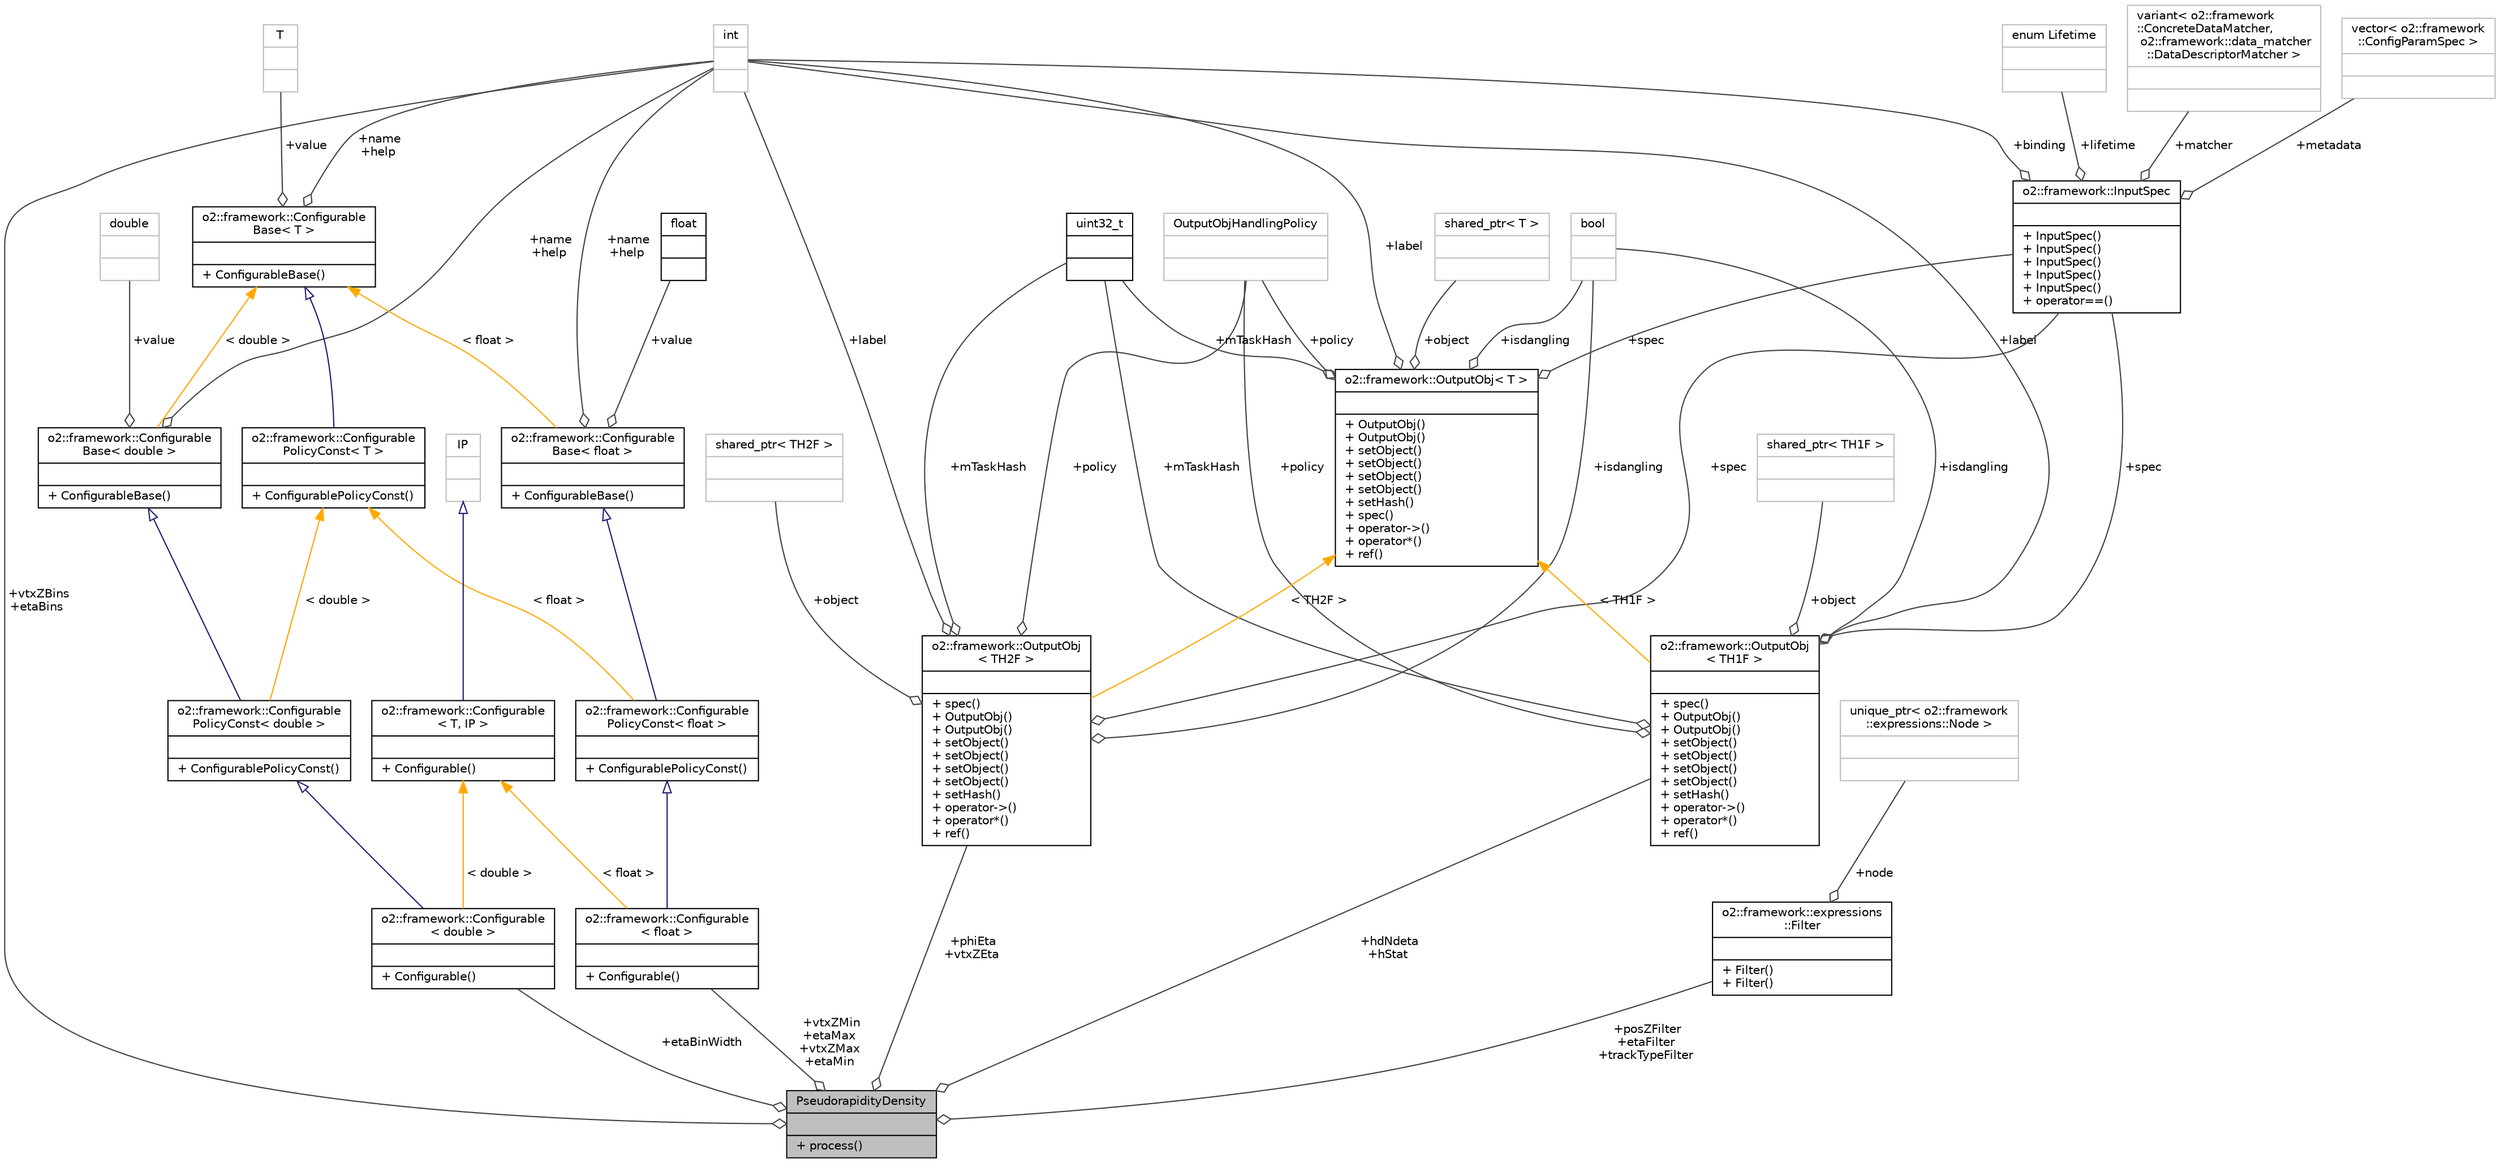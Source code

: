 digraph "PseudorapidityDensity"
{
 // INTERACTIVE_SVG=YES
  bgcolor="transparent";
  edge [fontname="Helvetica",fontsize="10",labelfontname="Helvetica",labelfontsize="10"];
  node [fontname="Helvetica",fontsize="10",shape=record];
  Node1 [label="{PseudorapidityDensity\n||+ process()\l}",height=0.2,width=0.4,color="black", fillcolor="grey75", style="filled", fontcolor="black"];
  Node2 -> Node1 [color="grey25",fontsize="10",style="solid",label=" +etaBinWidth" ,arrowhead="odiamond",fontname="Helvetica"];
  Node2 [label="{o2::framework::Configurable\l\< double \>\n||+ Configurable()\l}",height=0.2,width=0.4,color="black",URL="$d8/d71/structo2_1_1framework_1_1Configurable.html"];
  Node3 -> Node2 [dir="back",color="midnightblue",fontsize="10",style="solid",arrowtail="onormal",fontname="Helvetica"];
  Node3 [label="{o2::framework::Configurable\lPolicyConst\< double \>\n||+ ConfigurablePolicyConst()\l}",height=0.2,width=0.4,color="black",URL="$da/def/structo2_1_1framework_1_1ConfigurablePolicyConst.html"];
  Node4 -> Node3 [dir="back",color="midnightblue",fontsize="10",style="solid",arrowtail="onormal",fontname="Helvetica"];
  Node4 [label="{o2::framework::Configurable\lBase\< double \>\n||+ ConfigurableBase()\l}",height=0.2,width=0.4,color="black",URL="$da/d2f/structo2_1_1framework_1_1ConfigurableBase.html"];
  Node5 -> Node4 [color="grey25",fontsize="10",style="solid",label=" +value" ,arrowhead="odiamond",fontname="Helvetica"];
  Node5 [label="{double\n||}",height=0.2,width=0.4,color="grey75"];
  Node6 -> Node4 [color="grey25",fontsize="10",style="solid",label=" +name\n+help" ,arrowhead="odiamond",fontname="Helvetica"];
  Node6 [label="{int\n||}",height=0.2,width=0.4,color="grey75"];
  Node7 -> Node4 [dir="back",color="orange",fontsize="10",style="solid",label=" \< double \>" ,fontname="Helvetica"];
  Node7 [label="{o2::framework::Configurable\lBase\< T \>\n||+ ConfigurableBase()\l}",height=0.2,width=0.4,color="black",URL="$da/d2f/structo2_1_1framework_1_1ConfigurableBase.html"];
  Node6 -> Node7 [color="grey25",fontsize="10",style="solid",label=" +name\n+help" ,arrowhead="odiamond",fontname="Helvetica"];
  Node8 -> Node7 [color="grey25",fontsize="10",style="solid",label=" +value" ,arrowhead="odiamond",fontname="Helvetica"];
  Node8 [label="{T\n||}",height=0.2,width=0.4,color="grey75"];
  Node9 -> Node3 [dir="back",color="orange",fontsize="10",style="solid",label=" \< double \>" ,fontname="Helvetica"];
  Node9 [label="{o2::framework::Configurable\lPolicyConst\< T \>\n||+ ConfigurablePolicyConst()\l}",height=0.2,width=0.4,color="black",URL="$da/def/structo2_1_1framework_1_1ConfigurablePolicyConst.html"];
  Node7 -> Node9 [dir="back",color="midnightblue",fontsize="10",style="solid",arrowtail="onormal",fontname="Helvetica"];
  Node10 -> Node2 [dir="back",color="orange",fontsize="10",style="solid",label=" \< double \>" ,fontname="Helvetica"];
  Node10 [label="{o2::framework::Configurable\l\< T, IP \>\n||+ Configurable()\l}",height=0.2,width=0.4,color="black",URL="$d8/d71/structo2_1_1framework_1_1Configurable.html"];
  Node11 -> Node10 [dir="back",color="midnightblue",fontsize="10",style="solid",arrowtail="onormal",fontname="Helvetica"];
  Node11 [label="{IP\n||}",height=0.2,width=0.4,color="grey75"];
  Node12 -> Node1 [color="grey25",fontsize="10",style="solid",label=" +vtxZMin\n+etaMax\n+vtxZMax\n+etaMin" ,arrowhead="odiamond",fontname="Helvetica"];
  Node12 [label="{o2::framework::Configurable\l\< float \>\n||+ Configurable()\l}",height=0.2,width=0.4,color="black",URL="$d8/d71/structo2_1_1framework_1_1Configurable.html"];
  Node13 -> Node12 [dir="back",color="midnightblue",fontsize="10",style="solid",arrowtail="onormal",fontname="Helvetica"];
  Node13 [label="{o2::framework::Configurable\lPolicyConst\< float \>\n||+ ConfigurablePolicyConst()\l}",height=0.2,width=0.4,color="black",URL="$da/def/structo2_1_1framework_1_1ConfigurablePolicyConst.html"];
  Node14 -> Node13 [dir="back",color="midnightblue",fontsize="10",style="solid",arrowtail="onormal",fontname="Helvetica"];
  Node14 [label="{o2::framework::Configurable\lBase\< float \>\n||+ ConfigurableBase()\l}",height=0.2,width=0.4,color="black",URL="$da/d2f/structo2_1_1framework_1_1ConfigurableBase.html"];
  Node15 -> Node14 [color="grey25",fontsize="10",style="solid",label=" +value" ,arrowhead="odiamond",fontname="Helvetica"];
  Node15 [label="{float\n||}",height=0.2,width=0.4,color="black",URL="$d4/dc3/classfloat.html"];
  Node6 -> Node14 [color="grey25",fontsize="10",style="solid",label=" +name\n+help" ,arrowhead="odiamond",fontname="Helvetica"];
  Node7 -> Node14 [dir="back",color="orange",fontsize="10",style="solid",label=" \< float \>" ,fontname="Helvetica"];
  Node9 -> Node13 [dir="back",color="orange",fontsize="10",style="solid",label=" \< float \>" ,fontname="Helvetica"];
  Node10 -> Node12 [dir="back",color="orange",fontsize="10",style="solid",label=" \< float \>" ,fontname="Helvetica"];
  Node6 -> Node1 [color="grey25",fontsize="10",style="solid",label=" +vtxZBins\n+etaBins" ,arrowhead="odiamond",fontname="Helvetica"];
  Node16 -> Node1 [color="grey25",fontsize="10",style="solid",label=" +phiEta\n+vtxZEta" ,arrowhead="odiamond",fontname="Helvetica"];
  Node16 [label="{o2::framework::OutputObj\l\< TH2F \>\n||+ spec()\l+ OutputObj()\l+ OutputObj()\l+ setObject()\l+ setObject()\l+ setObject()\l+ setObject()\l+ setHash()\l+ operator-\>()\l+ operator*()\l+ ref()\l}",height=0.2,width=0.4,color="black",URL="$d4/d79/structo2_1_1framework_1_1OutputObj.html"];
  Node17 -> Node16 [color="grey25",fontsize="10",style="solid",label=" +policy" ,arrowhead="odiamond",fontname="Helvetica"];
  Node17 [label="{OutputObjHandlingPolicy\n||}",height=0.2,width=0.4,color="grey75"];
  Node18 -> Node16 [color="grey25",fontsize="10",style="solid",label=" +mTaskHash" ,arrowhead="odiamond",fontname="Helvetica"];
  Node18 [label="{uint32_t\n||}",height=0.2,width=0.4,color="black",URL="$d3/d87/classuint32__t.html"];
  Node6 -> Node16 [color="grey25",fontsize="10",style="solid",label=" +label" ,arrowhead="odiamond",fontname="Helvetica"];
  Node19 -> Node16 [color="grey25",fontsize="10",style="solid",label=" +isdangling" ,arrowhead="odiamond",fontname="Helvetica"];
  Node19 [label="{bool\n||}",height=0.2,width=0.4,color="grey75"];
  Node20 -> Node16 [color="grey25",fontsize="10",style="solid",label=" +spec" ,arrowhead="odiamond",fontname="Helvetica"];
  Node20 [label="{o2::framework::InputSpec\n||+ InputSpec()\l+ InputSpec()\l+ InputSpec()\l+ InputSpec()\l+ InputSpec()\l+ operator==()\l}",height=0.2,width=0.4,color="black",URL="$da/d96/structo2_1_1framework_1_1InputSpec.html"];
  Node21 -> Node20 [color="grey25",fontsize="10",style="solid",label=" +metadata" ,arrowhead="odiamond",fontname="Helvetica"];
  Node21 [label="{vector\< o2::framework\l::ConfigParamSpec \>\n||}",height=0.2,width=0.4,color="grey75"];
  Node22 -> Node20 [color="grey25",fontsize="10",style="solid",label=" +lifetime" ,arrowhead="odiamond",fontname="Helvetica"];
  Node22 [label="{enum Lifetime\n||}",height=0.2,width=0.4,color="grey75"];
  Node23 -> Node20 [color="grey25",fontsize="10",style="solid",label=" +matcher" ,arrowhead="odiamond",fontname="Helvetica"];
  Node23 [label="{variant\< o2::framework\l::ConcreteDataMatcher,\l o2::framework::data_matcher\l::DataDescriptorMatcher \>\n||}",height=0.2,width=0.4,color="grey75"];
  Node6 -> Node20 [color="grey25",fontsize="10",style="solid",label=" +binding" ,arrowhead="odiamond",fontname="Helvetica"];
  Node24 -> Node16 [color="grey25",fontsize="10",style="solid",label=" +object" ,arrowhead="odiamond",fontname="Helvetica"];
  Node24 [label="{shared_ptr\< TH2F \>\n||}",height=0.2,width=0.4,color="grey75"];
  Node25 -> Node16 [dir="back",color="orange",fontsize="10",style="solid",label=" \< TH2F \>" ,fontname="Helvetica"];
  Node25 [label="{o2::framework::OutputObj\< T \>\n||+ OutputObj()\l+ OutputObj()\l+ setObject()\l+ setObject()\l+ setObject()\l+ setObject()\l+ setHash()\l+ spec()\l+ operator-\>()\l+ operator*()\l+ ref()\l}",height=0.2,width=0.4,color="black",URL="$d4/d79/structo2_1_1framework_1_1OutputObj.html"];
  Node17 -> Node25 [color="grey25",fontsize="10",style="solid",label=" +policy" ,arrowhead="odiamond",fontname="Helvetica"];
  Node18 -> Node25 [color="grey25",fontsize="10",style="solid",label=" +mTaskHash" ,arrowhead="odiamond",fontname="Helvetica"];
  Node6 -> Node25 [color="grey25",fontsize="10",style="solid",label=" +label" ,arrowhead="odiamond",fontname="Helvetica"];
  Node26 -> Node25 [color="grey25",fontsize="10",style="solid",label=" +object" ,arrowhead="odiamond",fontname="Helvetica"];
  Node26 [label="{shared_ptr\< T \>\n||}",height=0.2,width=0.4,color="grey75"];
  Node19 -> Node25 [color="grey25",fontsize="10",style="solid",label=" +isdangling" ,arrowhead="odiamond",fontname="Helvetica"];
  Node20 -> Node25 [color="grey25",fontsize="10",style="solid",label=" +spec" ,arrowhead="odiamond",fontname="Helvetica"];
  Node27 -> Node1 [color="grey25",fontsize="10",style="solid",label=" +hdNdeta\n+hStat" ,arrowhead="odiamond",fontname="Helvetica"];
  Node27 [label="{o2::framework::OutputObj\l\< TH1F \>\n||+ spec()\l+ OutputObj()\l+ OutputObj()\l+ setObject()\l+ setObject()\l+ setObject()\l+ setObject()\l+ setHash()\l+ operator-\>()\l+ operator*()\l+ ref()\l}",height=0.2,width=0.4,color="black",URL="$d4/d79/structo2_1_1framework_1_1OutputObj.html"];
  Node17 -> Node27 [color="grey25",fontsize="10",style="solid",label=" +policy" ,arrowhead="odiamond",fontname="Helvetica"];
  Node18 -> Node27 [color="grey25",fontsize="10",style="solid",label=" +mTaskHash" ,arrowhead="odiamond",fontname="Helvetica"];
  Node6 -> Node27 [color="grey25",fontsize="10",style="solid",label=" +label" ,arrowhead="odiamond",fontname="Helvetica"];
  Node19 -> Node27 [color="grey25",fontsize="10",style="solid",label=" +isdangling" ,arrowhead="odiamond",fontname="Helvetica"];
  Node20 -> Node27 [color="grey25",fontsize="10",style="solid",label=" +spec" ,arrowhead="odiamond",fontname="Helvetica"];
  Node28 -> Node27 [color="grey25",fontsize="10",style="solid",label=" +object" ,arrowhead="odiamond",fontname="Helvetica"];
  Node28 [label="{shared_ptr\< TH1F \>\n||}",height=0.2,width=0.4,color="grey75"];
  Node25 -> Node27 [dir="back",color="orange",fontsize="10",style="solid",label=" \< TH1F \>" ,fontname="Helvetica"];
  Node29 -> Node1 [color="grey25",fontsize="10",style="solid",label=" +posZFilter\n+etaFilter\n+trackTypeFilter" ,arrowhead="odiamond",fontname="Helvetica"];
  Node29 [label="{o2::framework::expressions\l::Filter\n||+ Filter()\l+ Filter()\l}",height=0.2,width=0.4,color="black",URL="$d1/d9a/structo2_1_1framework_1_1expressions_1_1Filter.html",tooltip="A struct, containing the root of the expression tree. "];
  Node30 -> Node29 [color="grey25",fontsize="10",style="solid",label=" +node" ,arrowhead="odiamond",fontname="Helvetica"];
  Node30 [label="{unique_ptr\< o2::framework\l::expressions::Node \>\n||}",height=0.2,width=0.4,color="grey75"];
}
